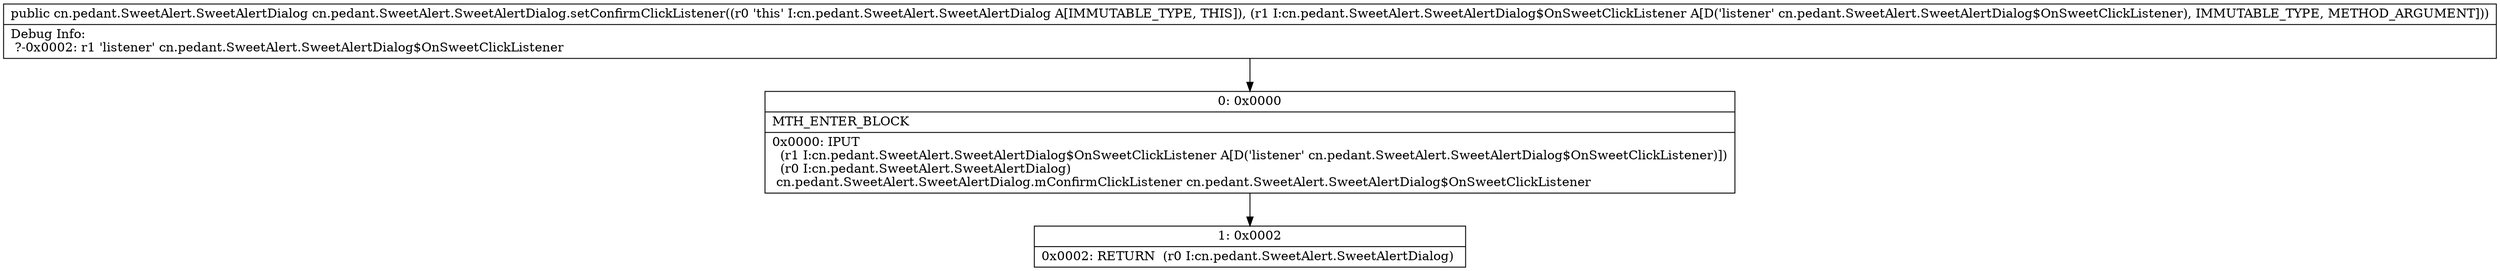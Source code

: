 digraph "CFG forcn.pedant.SweetAlert.SweetAlertDialog.setConfirmClickListener(Lcn\/pedant\/SweetAlert\/SweetAlertDialog$OnSweetClickListener;)Lcn\/pedant\/SweetAlert\/SweetAlertDialog;" {
Node_0 [shape=record,label="{0\:\ 0x0000|MTH_ENTER_BLOCK\l|0x0000: IPUT  \l  (r1 I:cn.pedant.SweetAlert.SweetAlertDialog$OnSweetClickListener A[D('listener' cn.pedant.SweetAlert.SweetAlertDialog$OnSweetClickListener)])\l  (r0 I:cn.pedant.SweetAlert.SweetAlertDialog)\l cn.pedant.SweetAlert.SweetAlertDialog.mConfirmClickListener cn.pedant.SweetAlert.SweetAlertDialog$OnSweetClickListener \l}"];
Node_1 [shape=record,label="{1\:\ 0x0002|0x0002: RETURN  (r0 I:cn.pedant.SweetAlert.SweetAlertDialog) \l}"];
MethodNode[shape=record,label="{public cn.pedant.SweetAlert.SweetAlertDialog cn.pedant.SweetAlert.SweetAlertDialog.setConfirmClickListener((r0 'this' I:cn.pedant.SweetAlert.SweetAlertDialog A[IMMUTABLE_TYPE, THIS]), (r1 I:cn.pedant.SweetAlert.SweetAlertDialog$OnSweetClickListener A[D('listener' cn.pedant.SweetAlert.SweetAlertDialog$OnSweetClickListener), IMMUTABLE_TYPE, METHOD_ARGUMENT]))  | Debug Info:\l  ?\-0x0002: r1 'listener' cn.pedant.SweetAlert.SweetAlertDialog$OnSweetClickListener\l}"];
MethodNode -> Node_0;
Node_0 -> Node_1;
}

